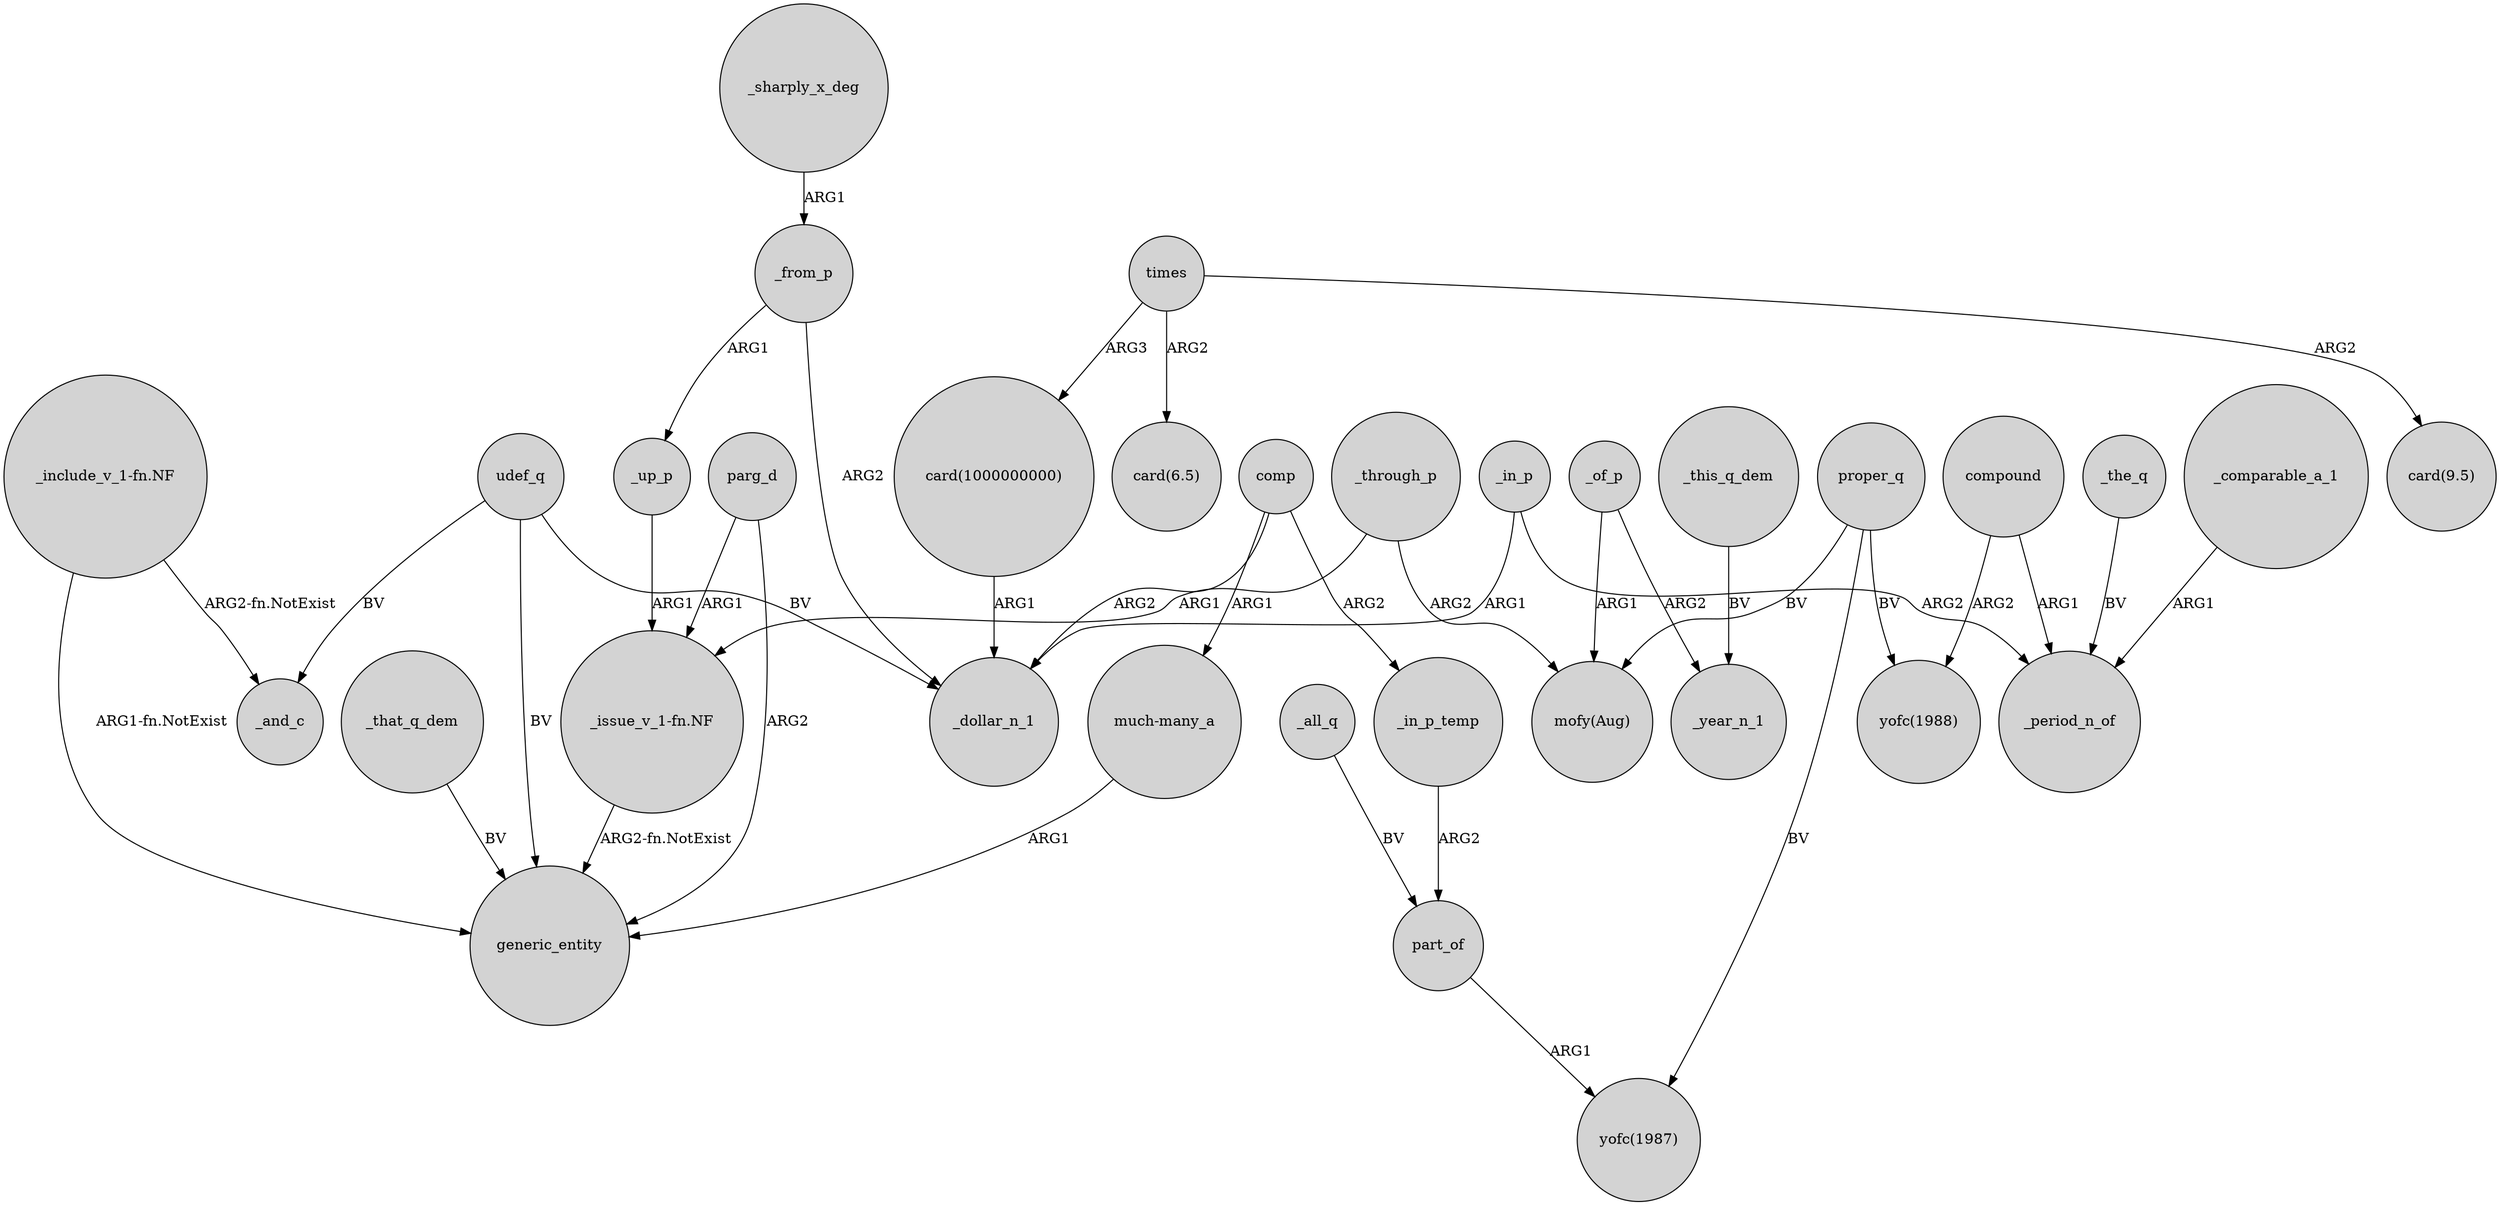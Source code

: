 digraph {
	node [shape=circle style=filled]
	udef_q -> generic_entity [label=BV]
	_all_q -> part_of [label=BV]
	_that_q_dem -> generic_entity [label=BV]
	"_issue_v_1-fn.NF" -> generic_entity [label="ARG2-fn.NotExist"]
	_in_p_temp -> part_of [label=ARG2]
	"much-many_a" -> generic_entity [label=ARG1]
	_of_p -> _year_n_1 [label=ARG2]
	times -> "card(6.5)" [label=ARG2]
	parg_d -> generic_entity [label=ARG2]
	_through_p -> "mofy(Aug)" [label=ARG2]
	_from_p -> _up_p [label=ARG1]
	times -> "card(9.5)" [label=ARG2]
	times -> "card(1000000000)" [label=ARG3]
	_sharply_x_deg -> _from_p [label=ARG1]
	_the_q -> _period_n_of [label=BV]
	parg_d -> "_issue_v_1-fn.NF" [label=ARG1]
	_up_p -> "_issue_v_1-fn.NF" [label=ARG1]
	comp -> "much-many_a" [label=ARG1]
	proper_q -> "yofc(1988)" [label=BV]
	compound -> _period_n_of [label=ARG1]
	proper_q -> "mofy(Aug)" [label=BV]
	part_of -> "yofc(1987)" [label=ARG1]
	_through_p -> "_issue_v_1-fn.NF" [label=ARG1]
	_in_p -> _period_n_of [label=ARG2]
	"_include_v_1-fn.NF" -> generic_entity [label="ARG1-fn.NotExist"]
	proper_q -> "yofc(1987)" [label=BV]
	"_include_v_1-fn.NF" -> _and_c [label="ARG2-fn.NotExist"]
	comp -> _dollar_n_1 [label=ARG2]
	_in_p -> _dollar_n_1 [label=ARG1]
	comp -> _in_p_temp [label=ARG2]
	udef_q -> _dollar_n_1 [label=BV]
	"card(1000000000)" -> _dollar_n_1 [label=ARG1]
	_from_p -> _dollar_n_1 [label=ARG2]
	udef_q -> _and_c [label=BV]
	compound -> "yofc(1988)" [label=ARG2]
	_of_p -> "mofy(Aug)" [label=ARG1]
	_comparable_a_1 -> _period_n_of [label=ARG1]
	_this_q_dem -> _year_n_1 [label=BV]
}

